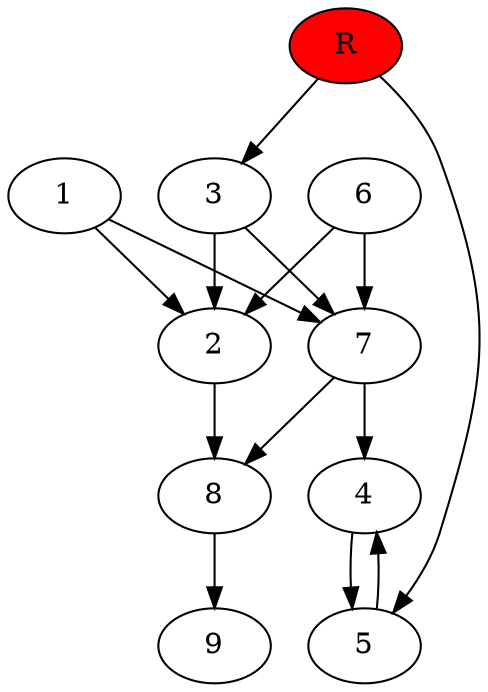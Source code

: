 digraph prb4893 {
	1
	2
	3
	4
	5
	6
	7
	8
	R [fillcolor="#ff0000" style=filled]
	1 -> 2
	1 -> 7
	2 -> 8
	3 -> 2
	3 -> 7
	4 -> 5
	5 -> 4
	6 -> 2
	6 -> 7
	7 -> 4
	7 -> 8
	8 -> 9
	R -> 3
	R -> 5
}
